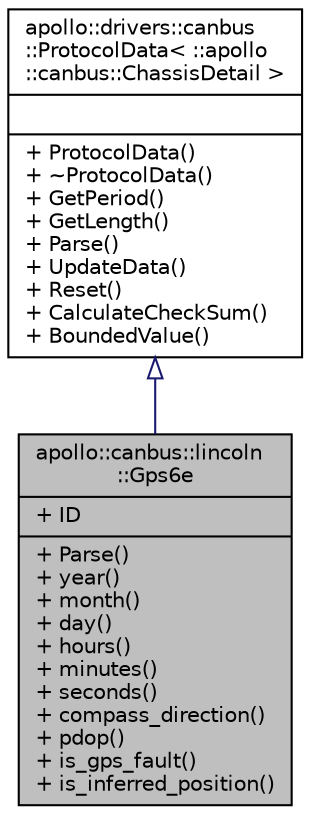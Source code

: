 digraph "apollo::canbus::lincoln::Gps6e"
{
  edge [fontname="Helvetica",fontsize="10",labelfontname="Helvetica",labelfontsize="10"];
  node [fontname="Helvetica",fontsize="10",shape=record];
  Node1 [label="{apollo::canbus::lincoln\l::Gps6e\n|+ ID\l|+ Parse()\l+ year()\l+ month()\l+ day()\l+ hours()\l+ minutes()\l+ seconds()\l+ compass_direction()\l+ pdop()\l+ is_gps_fault()\l+ is_inferred_position()\l}",height=0.2,width=0.4,color="black", fillcolor="grey75", style="filled" fontcolor="black"];
  Node2 -> Node1 [dir="back",color="midnightblue",fontsize="10",style="solid",arrowtail="onormal",fontname="Helvetica"];
  Node2 [label="{apollo::drivers::canbus\l::ProtocolData\< ::apollo\l::canbus::ChassisDetail \>\n||+ ProtocolData()\l+ ~ProtocolData()\l+ GetPeriod()\l+ GetLength()\l+ Parse()\l+ UpdateData()\l+ Reset()\l+ CalculateCheckSum()\l+ BoundedValue()\l}",height=0.2,width=0.4,color="black", fillcolor="white", style="filled",URL="$classapollo_1_1drivers_1_1canbus_1_1ProtocolData.html"];
}
